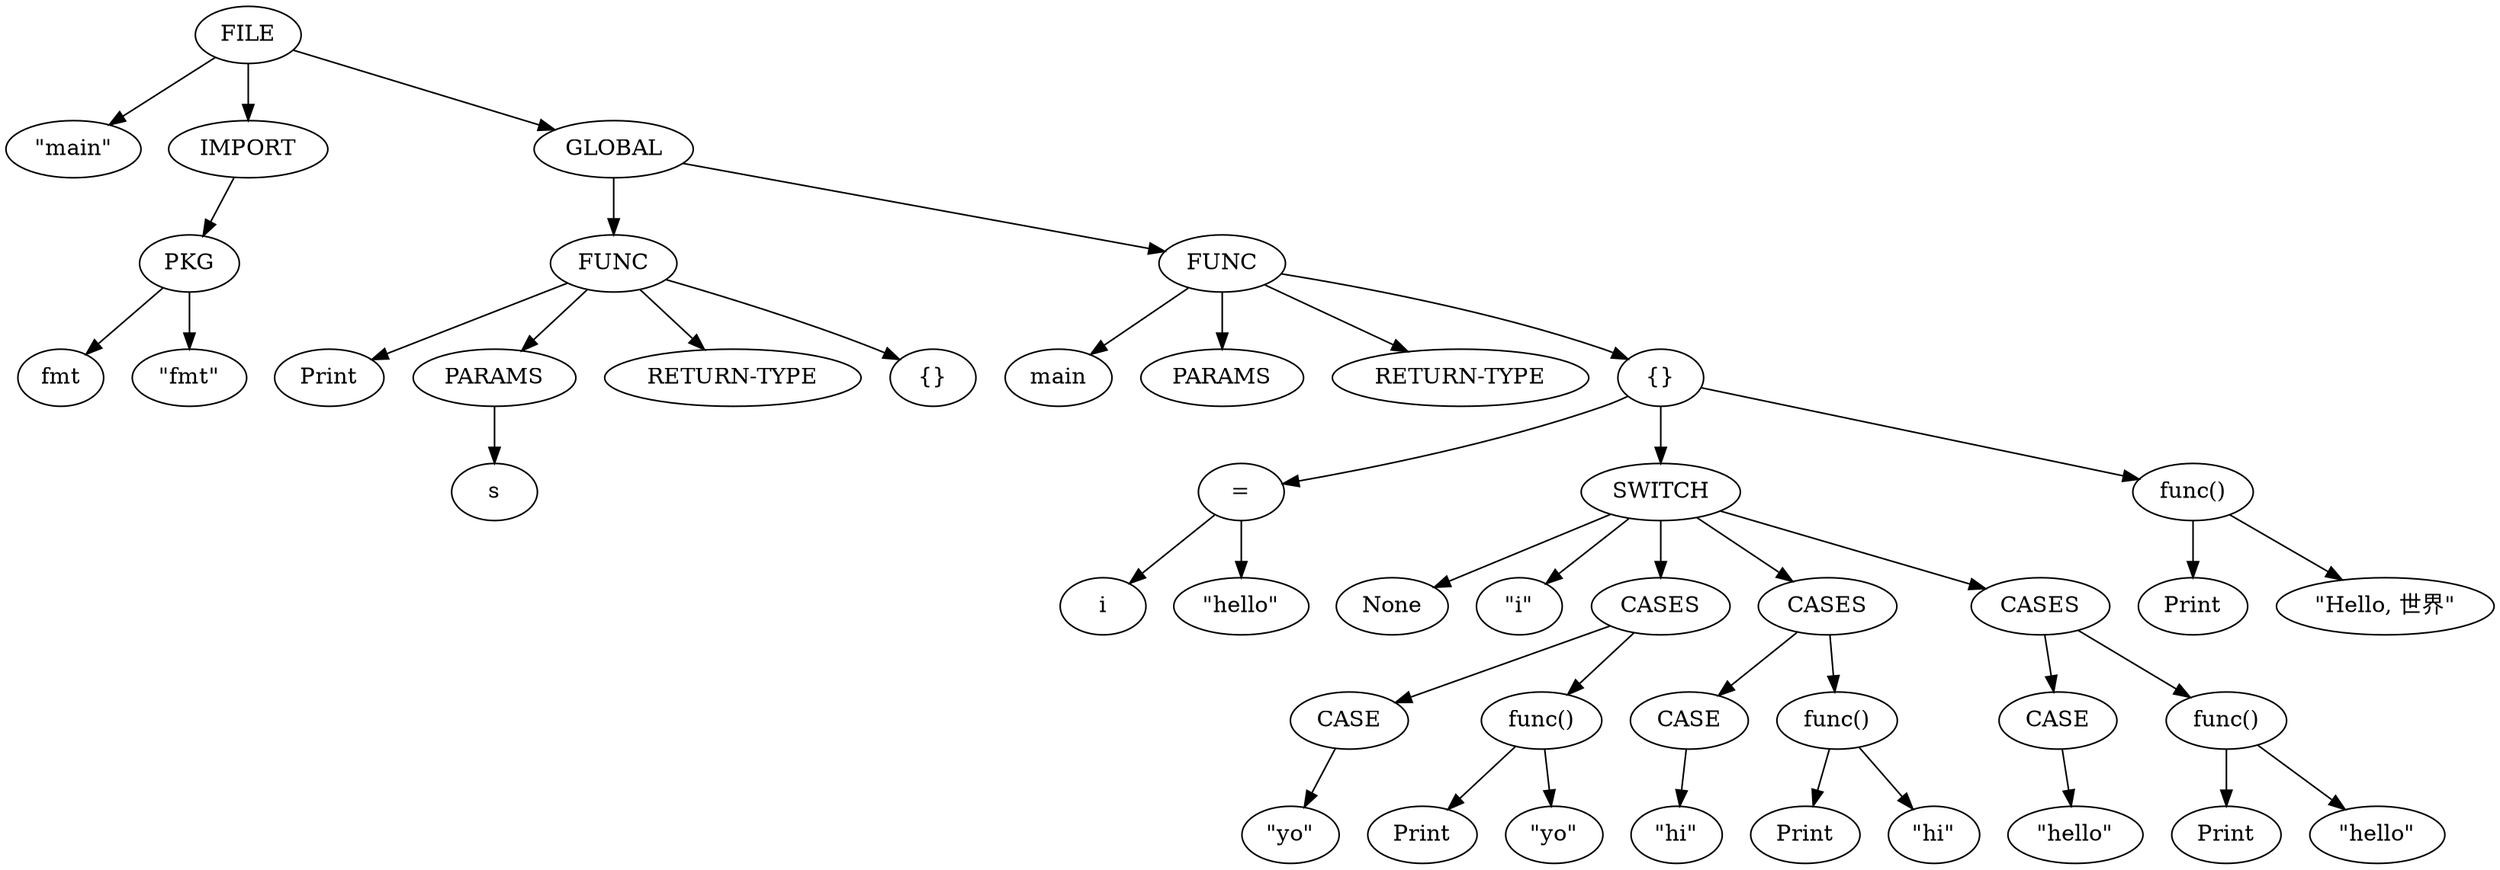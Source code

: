 digraph G {
	0 -> 1;
	0 -> 2;
	2 -> 3;
	3 -> 4;
	3 -> 5;
	0 -> 6;
	6 -> 7;
	7 -> 8;
	7 -> 9;
	9 -> 10;
	7 -> 11;
	7 -> 12;
	6 -> 13;
	13 -> 14;
	13 -> 15;
	13 -> 16;
	13 -> 17;
	17 -> 18;
	18 -> 19;
	18 -> 20;
	17 -> 21;
	21 -> 22;
	21 -> 23;
	21 -> 24;
	24 -> 25;
	25 -> 26;
	24 -> 27;
	27 -> 28;
	27 -> 29;
	21 -> 30;
	30 -> 31;
	31 -> 32;
	30 -> 33;
	33 -> 34;
	33 -> 35;
	21 -> 36;
	36 -> 37;
	37 -> 38;
	36 -> 39;
	39 -> 40;
	39 -> 41;
	17 -> 42;
	42 -> 43;
	42 -> 44;
	0 [label=FILE];	1 [label="\"main\""];	2 [label="IMPORT"];	3 [label="PKG"];	4 [label="fmt"];	5 [label="\"fmt\""];	6 [label="GLOBAL"];	7 [label="FUNC"];	8 [label="Print"];	9 [label="PARAMS"];	10 [label="s"];	11 [label="RETURN-TYPE"];	12 [label="{}"];	13 [label="FUNC"];	14 [label="main"];	15 [label="PARAMS"];	16 [label="RETURN-TYPE"];	17 [label="{}"];	18 [label="="];	19 [label="i"];	20 [label="\"hello\""];	21 [label="SWITCH"];	22 [label="None"];	23 [label="\"i\""];	24 [label="CASES"];	25 [label="CASE"];	26 [label="\"yo\""];	27 [label="func()"];	28 [label="Print"];	29 [label="\"yo\""];	30 [label="CASES"];	31 [label="CASE"];	32 [label="\"hi\""];	33 [label="func()"];	34 [label="Print"];	35 [label="\"hi\""];	36 [label="CASES"];	37 [label="CASE"];	38 [label="\"hello\""];	39 [label="func()"];	40 [label="Print"];	41 [label="\"hello\""];	42 [label="func()"];	43 [label="Print"];	44 [label="\"Hello, 世界\""];
}